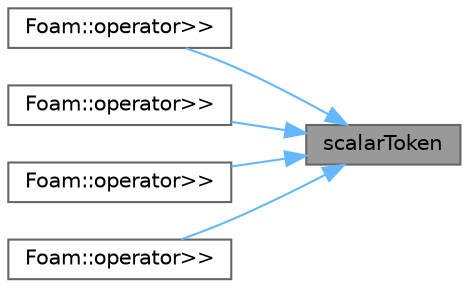 digraph "scalarToken"
{
 // LATEX_PDF_SIZE
  bgcolor="transparent";
  edge [fontname=Helvetica,fontsize=10,labelfontname=Helvetica,labelfontsize=10];
  node [fontname=Helvetica,fontsize=10,shape=box,height=0.2,width=0.4];
  rankdir="RL";
  Node1 [id="Node000001",label="scalarToken",height=0.2,width=0.4,color="gray40", fillcolor="grey60", style="filled", fontcolor="black",tooltip=" "];
  Node1 -> Node2 [id="edge1_Node000001_Node000002",dir="back",color="steelblue1",style="solid",tooltip=" "];
  Node2 [id="Node000002",label="Foam::operator\>\>",height=0.2,width=0.4,color="grey40", fillcolor="white", style="filled",URL="$namespaceFoam.html#aec39daae8b688543e37a4cf0dcbb4f71",tooltip=" "];
  Node1 -> Node3 [id="edge2_Node000001_Node000003",dir="back",color="steelblue1",style="solid",tooltip=" "];
  Node3 [id="Node000003",label="Foam::operator\>\>",height=0.2,width=0.4,color="grey40", fillcolor="white", style="filled",URL="$namespaceFoam.html#ad5961d4de6656c97cb8ad53611596039",tooltip=" "];
  Node1 -> Node4 [id="edge3_Node000001_Node000004",dir="back",color="steelblue1",style="solid",tooltip=" "];
  Node4 [id="Node000004",label="Foam::operator\>\>",height=0.2,width=0.4,color="grey40", fillcolor="white", style="filled",URL="$namespaceFoam.html#ab065b1ddfb4014e263ddfde72159adc0",tooltip=" "];
  Node1 -> Node5 [id="edge4_Node000001_Node000005",dir="back",color="steelblue1",style="solid",tooltip=" "];
  Node5 [id="Node000005",label="Foam::operator\>\>",height=0.2,width=0.4,color="grey40", fillcolor="white", style="filled",URL="$namespaceFoam.html#a254e1a57ba047549fb47bcab7357bcda",tooltip=" "];
}
